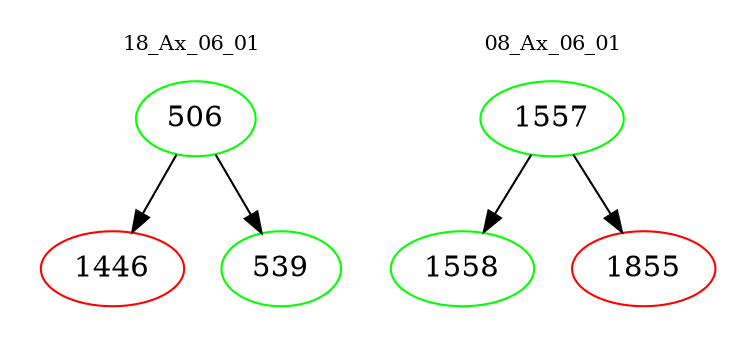 digraph{
subgraph cluster_0 {
color = white
label = "18_Ax_06_01";
fontsize=10;
T0_506 [label="506", color="green"]
T0_506 -> T0_1446 [color="black"]
T0_1446 [label="1446", color="red"]
T0_506 -> T0_539 [color="black"]
T0_539 [label="539", color="green"]
}
subgraph cluster_1 {
color = white
label = "08_Ax_06_01";
fontsize=10;
T1_1557 [label="1557", color="green"]
T1_1557 -> T1_1558 [color="black"]
T1_1558 [label="1558", color="green"]
T1_1557 -> T1_1855 [color="black"]
T1_1855 [label="1855", color="red"]
}
}
